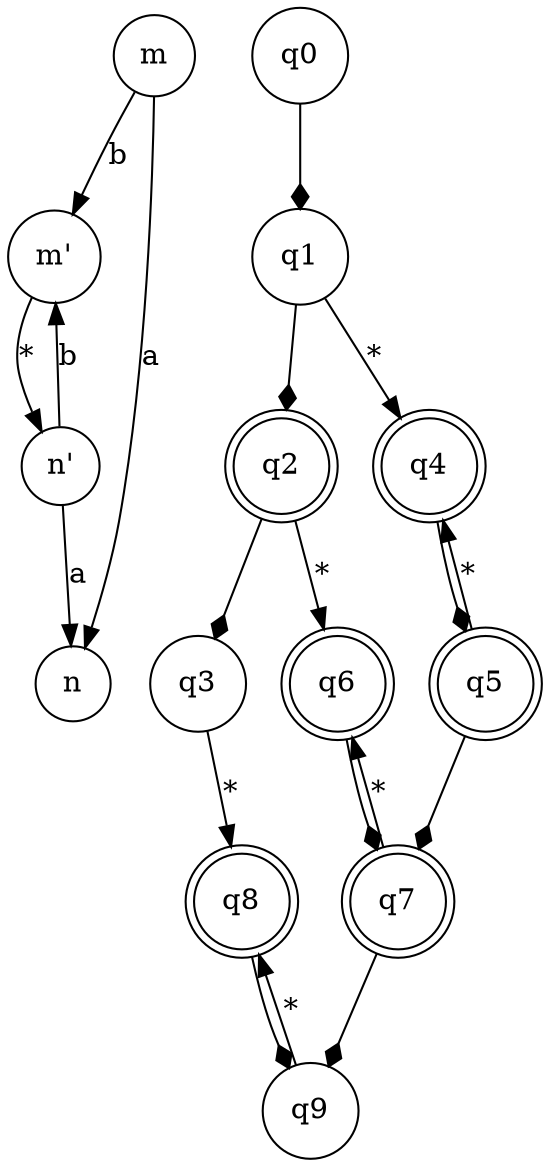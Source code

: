 digraph G {
    node[shape = circle];

    # (b*)*a
    
    m -> "m\'" [label = "b"];
    "m\'" -> "n\'" [label = "*"];
    "n\'" -> n [label = "a"];
    m -> n [label = "a"];
    "n\'" -> "m\'" [label = "b"];
    
    
    # edge[arrowhead = diamond];
        
    q0 -> q1 -> q2 -> q3 [arrowhead = diamond];
    
    q2, q4, q5, q6, q7, q8 [shape = doublecircle];
    
    q4 -> q5 [arrowhead = diamond];
    q5 -> q7 [arrowhead = diamond];
    # q6:s -> q7:n [arrowhead = diamond];
    # q7:s -> q8:n [arrowhead = diamond];
    # q8:s -> q9:n [arrowhead = diamond];
    
    q1 -> q4 [label = "*"];
    q2 -> q6 [label = "*"];
    # q3:se -> q8:nw [label = "*"];
    
    q5 -> q4 [label = "*"];
    
    q7 -> q6 [label = "*"];
    q6 -> q7 [arrowhead = diamond];
    q7 -> q9 [arrowhead = diamond];
    q9 -> q8 [label = "*"];
    q8 -> q9 [arrowhead = diamond];
    q3 -> q8 [label = "*"];
    # q7:ne -> q6:se [label = "*"];
    # q9:ne -> q8:se [label = "*"];

}

